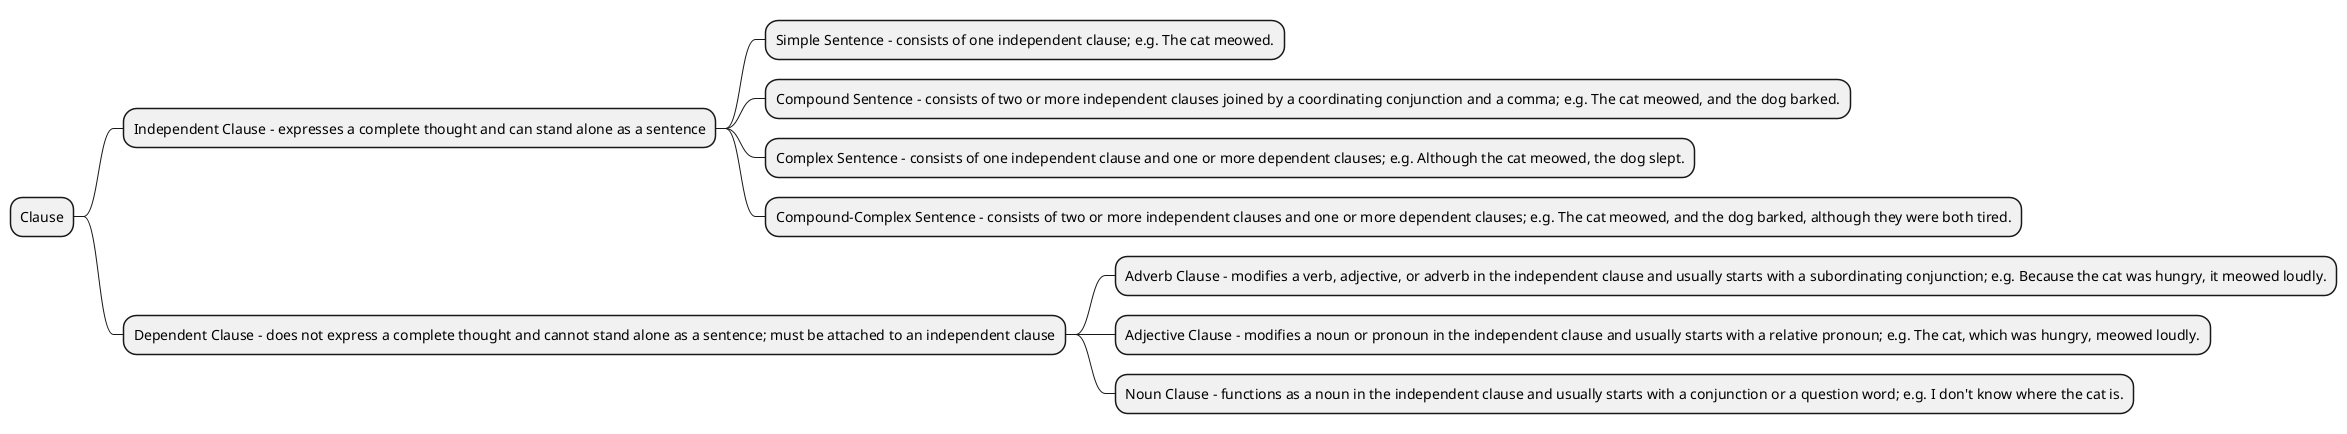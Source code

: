 @startmindmap
* Clause
** Independent Clause - expresses a complete thought and can stand alone as a sentence
*** Simple Sentence - consists of one independent clause; e.g. The cat meowed.
*** Compound Sentence - consists of two or more independent clauses joined by a coordinating conjunction and a comma; e.g. The cat meowed, and the dog barked.
*** Complex Sentence - consists of one independent clause and one or more dependent clauses; e.g. Although the cat meowed, the dog slept.
*** Compound-Complex Sentence - consists of two or more independent clauses and one or more dependent clauses; e.g. The cat meowed, and the dog barked, although they were both tired.
** Dependent Clause - does not express a complete thought and cannot stand alone as a sentence; must be attached to an independent clause
*** Adverb Clause - modifies a verb, adjective, or adverb in the independent clause and usually starts with a subordinating conjunction; e.g. Because the cat was hungry, it meowed loudly.
*** Adjective Clause - modifies a noun or pronoun in the independent clause and usually starts with a relative pronoun; e.g. The cat, which was hungry, meowed loudly.
*** Noun Clause - functions as a noun in the independent clause and usually starts with a conjunction or a question word; e.g. I don't know where the cat is.
@endmindmap
